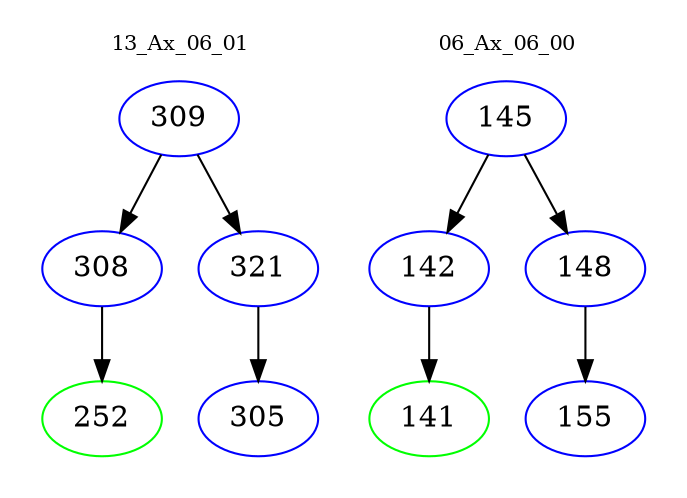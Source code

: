 digraph{
subgraph cluster_0 {
color = white
label = "13_Ax_06_01";
fontsize=10;
T0_309 [label="309", color="blue"]
T0_309 -> T0_308 [color="black"]
T0_308 [label="308", color="blue"]
T0_308 -> T0_252 [color="black"]
T0_252 [label="252", color="green"]
T0_309 -> T0_321 [color="black"]
T0_321 [label="321", color="blue"]
T0_321 -> T0_305 [color="black"]
T0_305 [label="305", color="blue"]
}
subgraph cluster_1 {
color = white
label = "06_Ax_06_00";
fontsize=10;
T1_145 [label="145", color="blue"]
T1_145 -> T1_142 [color="black"]
T1_142 [label="142", color="blue"]
T1_142 -> T1_141 [color="black"]
T1_141 [label="141", color="green"]
T1_145 -> T1_148 [color="black"]
T1_148 [label="148", color="blue"]
T1_148 -> T1_155 [color="black"]
T1_155 [label="155", color="blue"]
}
}
